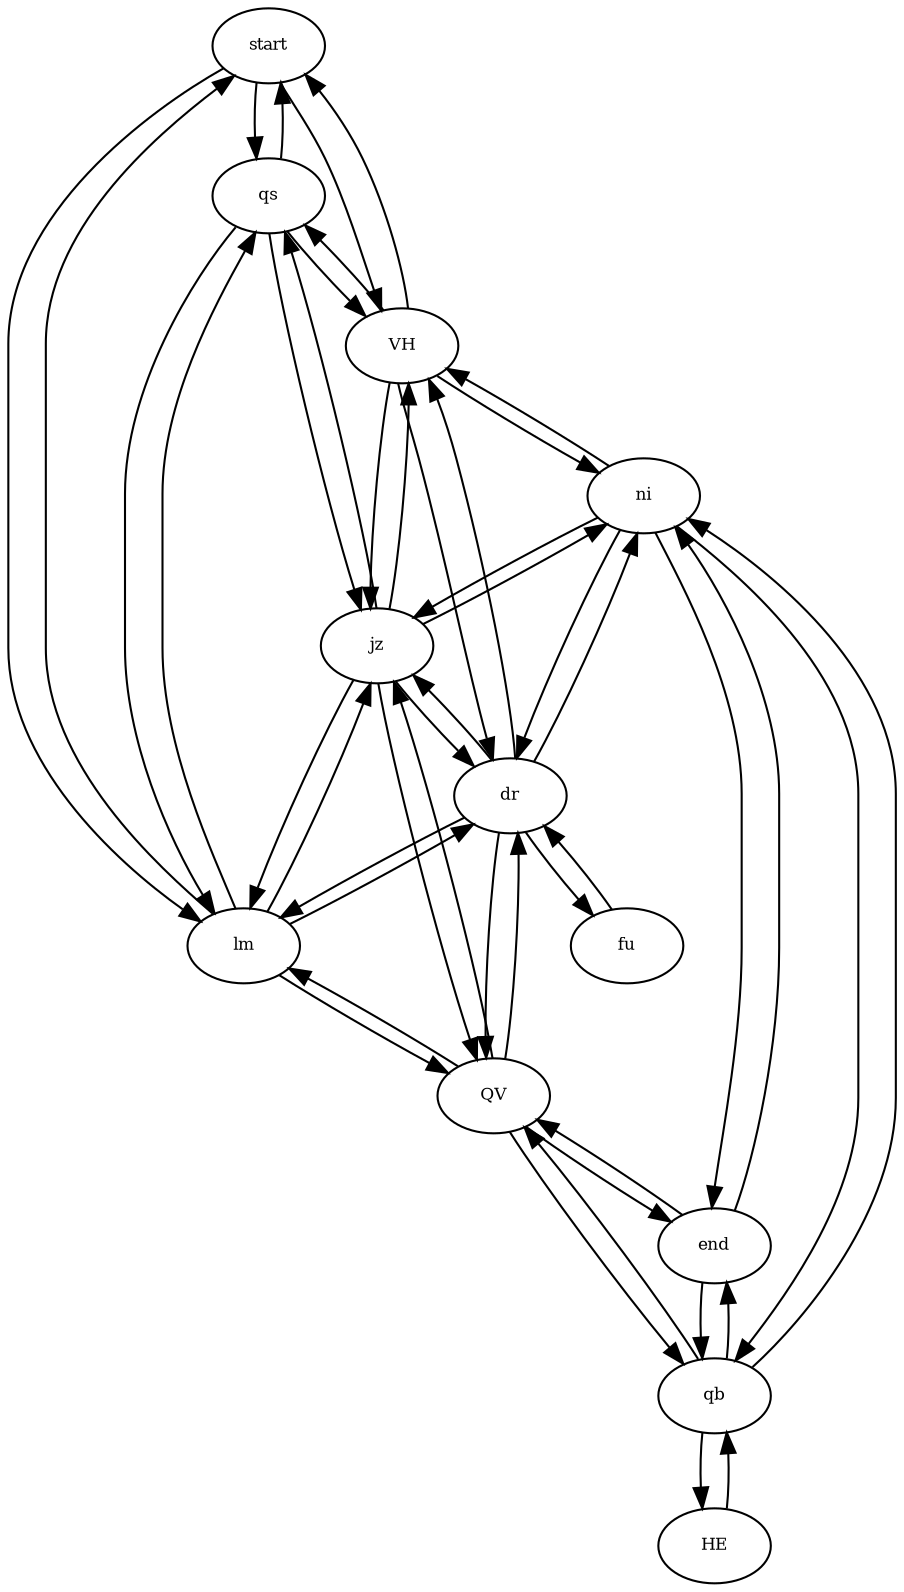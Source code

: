 digraph RGL__DirectedAdjacencyGraph {
    start [
        fontsize = 8,
        label = start
    ]

    qs [
        fontsize = 8,
        label = qs
    ]

    jz [
        fontsize = 8,
        label = jz
    ]

    lm [
        fontsize = 8,
        label = lm
    ]

    qb [
        fontsize = 8,
        label = qb
    ]

    QV [
        fontsize = 8,
        label = QV
    ]

    dr [
        fontsize = 8,
        label = dr
    ]

    end [
        fontsize = 8,
        label = end
    ]

    ni [
        fontsize = 8,
        label = ni
    ]

    VH [
        fontsize = 8,
        label = VH
    ]

    fu [
        fontsize = 8,
        label = fu
    ]

    HE [
        fontsize = 8,
        label = HE
    ]

    start -> qs [
        fontsize = 8
    ]

    start -> lm [
        fontsize = 8
    ]

    start -> VH [
        fontsize = 8
    ]

    qs -> start [
        fontsize = 8
    ]

    qs -> jz [
        fontsize = 8
    ]

    qs -> lm [
        fontsize = 8
    ]

    qs -> VH [
        fontsize = 8
    ]

    jz -> qs [
        fontsize = 8
    ]

    jz -> VH [
        fontsize = 8
    ]

    jz -> lm [
        fontsize = 8
    ]

    jz -> QV [
        fontsize = 8
    ]

    jz -> ni [
        fontsize = 8
    ]

    jz -> dr [
        fontsize = 8
    ]

    lm -> start [
        fontsize = 8
    ]

    lm -> qs [
        fontsize = 8
    ]

    lm -> jz [
        fontsize = 8
    ]

    lm -> dr [
        fontsize = 8
    ]

    lm -> QV [
        fontsize = 8
    ]

    qb -> QV [
        fontsize = 8
    ]

    qb -> ni [
        fontsize = 8
    ]

    qb -> end [
        fontsize = 8
    ]

    qb -> HE [
        fontsize = 8
    ]

    QV -> qb [
        fontsize = 8
    ]

    QV -> dr [
        fontsize = 8
    ]

    QV -> end [
        fontsize = 8
    ]

    QV -> jz [
        fontsize = 8
    ]

    QV -> lm [
        fontsize = 8
    ]

    dr -> QV [
        fontsize = 8
    ]

    dr -> fu [
        fontsize = 8
    ]

    dr -> lm [
        fontsize = 8
    ]

    dr -> ni [
        fontsize = 8
    ]

    dr -> jz [
        fontsize = 8
    ]

    dr -> VH [
        fontsize = 8
    ]

    end -> QV [
        fontsize = 8
    ]

    end -> qb [
        fontsize = 8
    ]

    end -> ni [
        fontsize = 8
    ]

    ni -> qb [
        fontsize = 8
    ]

    ni -> dr [
        fontsize = 8
    ]

    ni -> jz [
        fontsize = 8
    ]

    ni -> end [
        fontsize = 8
    ]

    ni -> VH [
        fontsize = 8
    ]

    VH -> jz [
        fontsize = 8
    ]

    VH -> start [
        fontsize = 8
    ]

    VH -> qs [
        fontsize = 8
    ]

    VH -> dr [
        fontsize = 8
    ]

    VH -> ni [
        fontsize = 8
    ]

    fu -> dr [
        fontsize = 8
    ]

    HE -> qb [
        fontsize = 8
    ]
}
